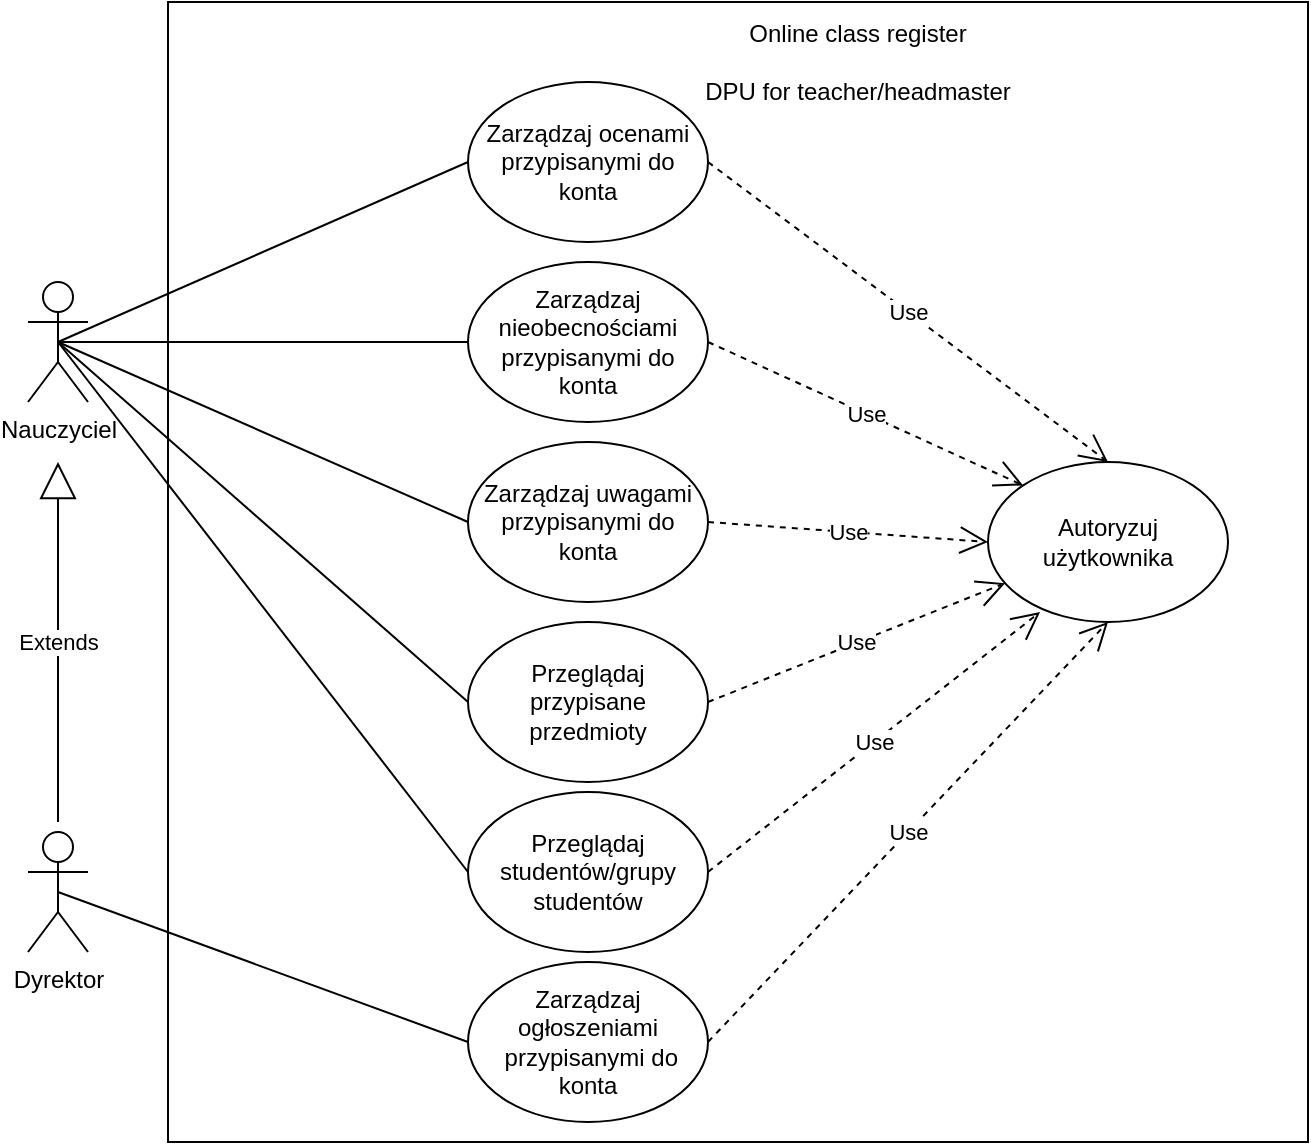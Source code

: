 <mxfile version="14.1.6" type="device"><diagram id="MVQXtUXzkCIqJooIWLso" name="Page-1"><mxGraphModel dx="1422" dy="762" grid="1" gridSize="10" guides="1" tooltips="1" connect="1" arrows="1" fold="1" page="1" pageScale="1" pageWidth="827" pageHeight="1169" math="0" shadow="0"><root><mxCell id="0"/><mxCell id="1" parent="0"/><mxCell id="YjaUv6nd7TcEVX94WU0V-1" value="" style="whiteSpace=wrap;html=1;aspect=fixed;" parent="1" vertex="1"><mxGeometry x="170" y="140" width="570" height="570" as="geometry"/></mxCell><mxCell id="YjaUv6nd7TcEVX94WU0V-2" value="Online class register&lt;br&gt;&lt;br&gt;DPU for teacher/headmaster" style="text;html=1;strokeColor=none;fillColor=none;align=center;verticalAlign=middle;whiteSpace=wrap;rounded=0;" parent="1" vertex="1"><mxGeometry x="435" y="140" width="160" height="60" as="geometry"/></mxCell><mxCell id="iZj0O9VDC26fR5iai3Qu-1" value="Dyrektor" style="shape=umlActor;verticalLabelPosition=bottom;verticalAlign=top;html=1;outlineConnect=0;" parent="1" vertex="1"><mxGeometry x="100" y="555" width="30" height="60" as="geometry"/></mxCell><mxCell id="iZj0O9VDC26fR5iai3Qu-2" value="Nauczyciel" style="shape=umlActor;verticalLabelPosition=bottom;verticalAlign=top;html=1;outlineConnect=0;" parent="1" vertex="1"><mxGeometry x="100" y="280" width="30" height="60" as="geometry"/></mxCell><mxCell id="iZj0O9VDC26fR5iai3Qu-3" value="Zarządzaj ogłoszeniami&lt;br&gt;&amp;nbsp;przypisanymi do konta" style="ellipse;whiteSpace=wrap;html=1;" parent="1" vertex="1"><mxGeometry x="320" y="620" width="120" height="80" as="geometry"/></mxCell><mxCell id="iZj0O9VDC26fR5iai3Qu-4" value="Zarządzaj uwagami&lt;br&gt;przypisanymi do konta" style="ellipse;whiteSpace=wrap;html=1;" parent="1" vertex="1"><mxGeometry x="320" y="360" width="120" height="80" as="geometry"/></mxCell><mxCell id="iZj0O9VDC26fR5iai3Qu-5" value="&lt;span&gt;Zarządzaj nieobecnościami&lt;/span&gt;&lt;br&gt;&lt;span&gt;przypisanymi do konta&lt;/span&gt;" style="ellipse;whiteSpace=wrap;html=1;" parent="1" vertex="1"><mxGeometry x="320" y="270" width="120" height="80" as="geometry"/></mxCell><mxCell id="iZj0O9VDC26fR5iai3Qu-6" value="&lt;span&gt;Zarządzaj ocenami&lt;/span&gt;&lt;br&gt;&lt;span&gt;przypisanymi do konta&lt;/span&gt;" style="ellipse;whiteSpace=wrap;html=1;" parent="1" vertex="1"><mxGeometry x="320" y="180" width="120" height="80" as="geometry"/></mxCell><mxCell id="iZj0O9VDC26fR5iai3Qu-7" value="" style="endArrow=none;html=1;exitX=0;exitY=0.5;exitDx=0;exitDy=0;entryX=0.5;entryY=0.5;entryDx=0;entryDy=0;entryPerimeter=0;" parent="1" source="iZj0O9VDC26fR5iai3Qu-3" target="iZj0O9VDC26fR5iai3Qu-1" edge="1"><mxGeometry width="50" height="50" relative="1" as="geometry"><mxPoint x="390" y="380" as="sourcePoint"/><mxPoint x="440" y="330" as="targetPoint"/></mxGeometry></mxCell><mxCell id="iZj0O9VDC26fR5iai3Qu-12" value="" style="endArrow=none;html=1;entryX=0;entryY=0.5;entryDx=0;entryDy=0;exitX=0.5;exitY=0.5;exitDx=0;exitDy=0;exitPerimeter=0;" parent="1" source="iZj0O9VDC26fR5iai3Qu-2" target="iZj0O9VDC26fR5iai3Qu-4" edge="1"><mxGeometry width="50" height="50" relative="1" as="geometry"><mxPoint x="390" y="380" as="sourcePoint"/><mxPoint x="440" y="330" as="targetPoint"/></mxGeometry></mxCell><mxCell id="iZj0O9VDC26fR5iai3Qu-13" value="" style="endArrow=none;html=1;entryX=0;entryY=0.5;entryDx=0;entryDy=0;exitX=0.5;exitY=0.5;exitDx=0;exitDy=0;exitPerimeter=0;" parent="1" source="iZj0O9VDC26fR5iai3Qu-2" target="iZj0O9VDC26fR5iai3Qu-5" edge="1"><mxGeometry width="50" height="50" relative="1" as="geometry"><mxPoint x="390" y="380" as="sourcePoint"/><mxPoint x="440" y="330" as="targetPoint"/></mxGeometry></mxCell><mxCell id="iZj0O9VDC26fR5iai3Qu-14" value="" style="endArrow=none;html=1;entryX=0;entryY=0.5;entryDx=0;entryDy=0;exitX=0.5;exitY=0.5;exitDx=0;exitDy=0;exitPerimeter=0;" parent="1" source="iZj0O9VDC26fR5iai3Qu-2" target="iZj0O9VDC26fR5iai3Qu-6" edge="1"><mxGeometry width="50" height="50" relative="1" as="geometry"><mxPoint x="390" y="380" as="sourcePoint"/><mxPoint x="440" y="330" as="targetPoint"/></mxGeometry></mxCell><mxCell id="skV36GLYLNFWeM4jjoJ1-2" value="Extends" style="endArrow=block;endSize=16;endFill=0;html=1;" parent="1" edge="1"><mxGeometry width="160" relative="1" as="geometry"><mxPoint x="115" y="550" as="sourcePoint"/><mxPoint x="115" y="370" as="targetPoint"/></mxGeometry></mxCell><mxCell id="skV36GLYLNFWeM4jjoJ1-3" value="Autoryzuj użytkownika" style="ellipse;whiteSpace=wrap;html=1;" parent="1" vertex="1"><mxGeometry x="580" y="370" width="120" height="80" as="geometry"/></mxCell><mxCell id="skV36GLYLNFWeM4jjoJ1-4" value="Use" style="endArrow=open;endSize=12;dashed=1;html=1;exitX=1;exitY=0.5;exitDx=0;exitDy=0;entryX=0;entryY=0.5;entryDx=0;entryDy=0;" parent="1" source="iZj0O9VDC26fR5iai3Qu-4" target="skV36GLYLNFWeM4jjoJ1-3" edge="1"><mxGeometry width="160" relative="1" as="geometry"><mxPoint x="330" y="380" as="sourcePoint"/><mxPoint x="490" y="380" as="targetPoint"/></mxGeometry></mxCell><mxCell id="skV36GLYLNFWeM4jjoJ1-5" value="Use" style="endArrow=open;endSize=12;dashed=1;html=1;exitX=1;exitY=0.5;exitDx=0;exitDy=0;entryX=0.5;entryY=1;entryDx=0;entryDy=0;" parent="1" source="iZj0O9VDC26fR5iai3Qu-3" target="skV36GLYLNFWeM4jjoJ1-3" edge="1"><mxGeometry width="160" relative="1" as="geometry"><mxPoint x="330" y="380" as="sourcePoint"/><mxPoint x="490" y="380" as="targetPoint"/></mxGeometry></mxCell><mxCell id="skV36GLYLNFWeM4jjoJ1-6" value="Use" style="endArrow=open;endSize=12;dashed=1;html=1;exitX=1;exitY=0.5;exitDx=0;exitDy=0;entryX=0;entryY=0;entryDx=0;entryDy=0;" parent="1" source="iZj0O9VDC26fR5iai3Qu-5" target="skV36GLYLNFWeM4jjoJ1-3" edge="1"><mxGeometry width="160" relative="1" as="geometry"><mxPoint x="330" y="380" as="sourcePoint"/><mxPoint x="490" y="380" as="targetPoint"/></mxGeometry></mxCell><mxCell id="skV36GLYLNFWeM4jjoJ1-7" value="Use" style="endArrow=open;endSize=12;dashed=1;html=1;exitX=1;exitY=0.5;exitDx=0;exitDy=0;entryX=0.5;entryY=0;entryDx=0;entryDy=0;" parent="1" source="iZj0O9VDC26fR5iai3Qu-6" target="skV36GLYLNFWeM4jjoJ1-3" edge="1"><mxGeometry width="160" relative="1" as="geometry"><mxPoint x="330" y="380" as="sourcePoint"/><mxPoint x="490" y="380" as="targetPoint"/></mxGeometry></mxCell><mxCell id="lmXCGoBl1Hd9ImTHL1XI-1" value="Przeglądaj przypisane przedmioty" style="ellipse;whiteSpace=wrap;html=1;" vertex="1" parent="1"><mxGeometry x="320" y="450" width="120" height="80" as="geometry"/></mxCell><mxCell id="lmXCGoBl1Hd9ImTHL1XI-2" value="" style="endArrow=none;html=1;entryX=0;entryY=0.5;entryDx=0;entryDy=0;exitX=0.5;exitY=0.5;exitDx=0;exitDy=0;exitPerimeter=0;" edge="1" parent="1" source="iZj0O9VDC26fR5iai3Qu-2" target="lmXCGoBl1Hd9ImTHL1XI-1"><mxGeometry width="50" height="50" relative="1" as="geometry"><mxPoint x="125" y="320" as="sourcePoint"/><mxPoint x="330" y="410" as="targetPoint"/></mxGeometry></mxCell><mxCell id="lmXCGoBl1Hd9ImTHL1XI-3" value="Use" style="endArrow=open;endSize=12;dashed=1;html=1;exitX=1;exitY=0.5;exitDx=0;exitDy=0;" edge="1" parent="1" source="lmXCGoBl1Hd9ImTHL1XI-1" target="skV36GLYLNFWeM4jjoJ1-3"><mxGeometry width="160" relative="1" as="geometry"><mxPoint x="450" y="594.5" as="sourcePoint"/><mxPoint x="610" y="400" as="targetPoint"/></mxGeometry></mxCell><mxCell id="lmXCGoBl1Hd9ImTHL1XI-4" value="Przeglądaj studentów/grupy studentów" style="ellipse;whiteSpace=wrap;html=1;" vertex="1" parent="1"><mxGeometry x="320" y="535" width="120" height="80" as="geometry"/></mxCell><mxCell id="lmXCGoBl1Hd9ImTHL1XI-5" value="Use" style="endArrow=open;endSize=12;dashed=1;html=1;exitX=1;exitY=0.5;exitDx=0;exitDy=0;entryX=0.217;entryY=0.938;entryDx=0;entryDy=0;entryPerimeter=0;" edge="1" parent="1" source="lmXCGoBl1Hd9ImTHL1XI-4" target="skV36GLYLNFWeM4jjoJ1-3"><mxGeometry width="160" relative="1" as="geometry"><mxPoint x="450" y="670" as="sourcePoint"/><mxPoint x="650" y="460" as="targetPoint"/></mxGeometry></mxCell><mxCell id="lmXCGoBl1Hd9ImTHL1XI-6" value="" style="endArrow=none;html=1;entryX=0;entryY=0.5;entryDx=0;entryDy=0;exitX=0.5;exitY=0.5;exitDx=0;exitDy=0;exitPerimeter=0;" edge="1" parent="1" source="iZj0O9VDC26fR5iai3Qu-2" target="lmXCGoBl1Hd9ImTHL1XI-4"><mxGeometry width="50" height="50" relative="1" as="geometry"><mxPoint x="125" y="320" as="sourcePoint"/><mxPoint x="330" y="500" as="targetPoint"/></mxGeometry></mxCell></root></mxGraphModel></diagram></mxfile>